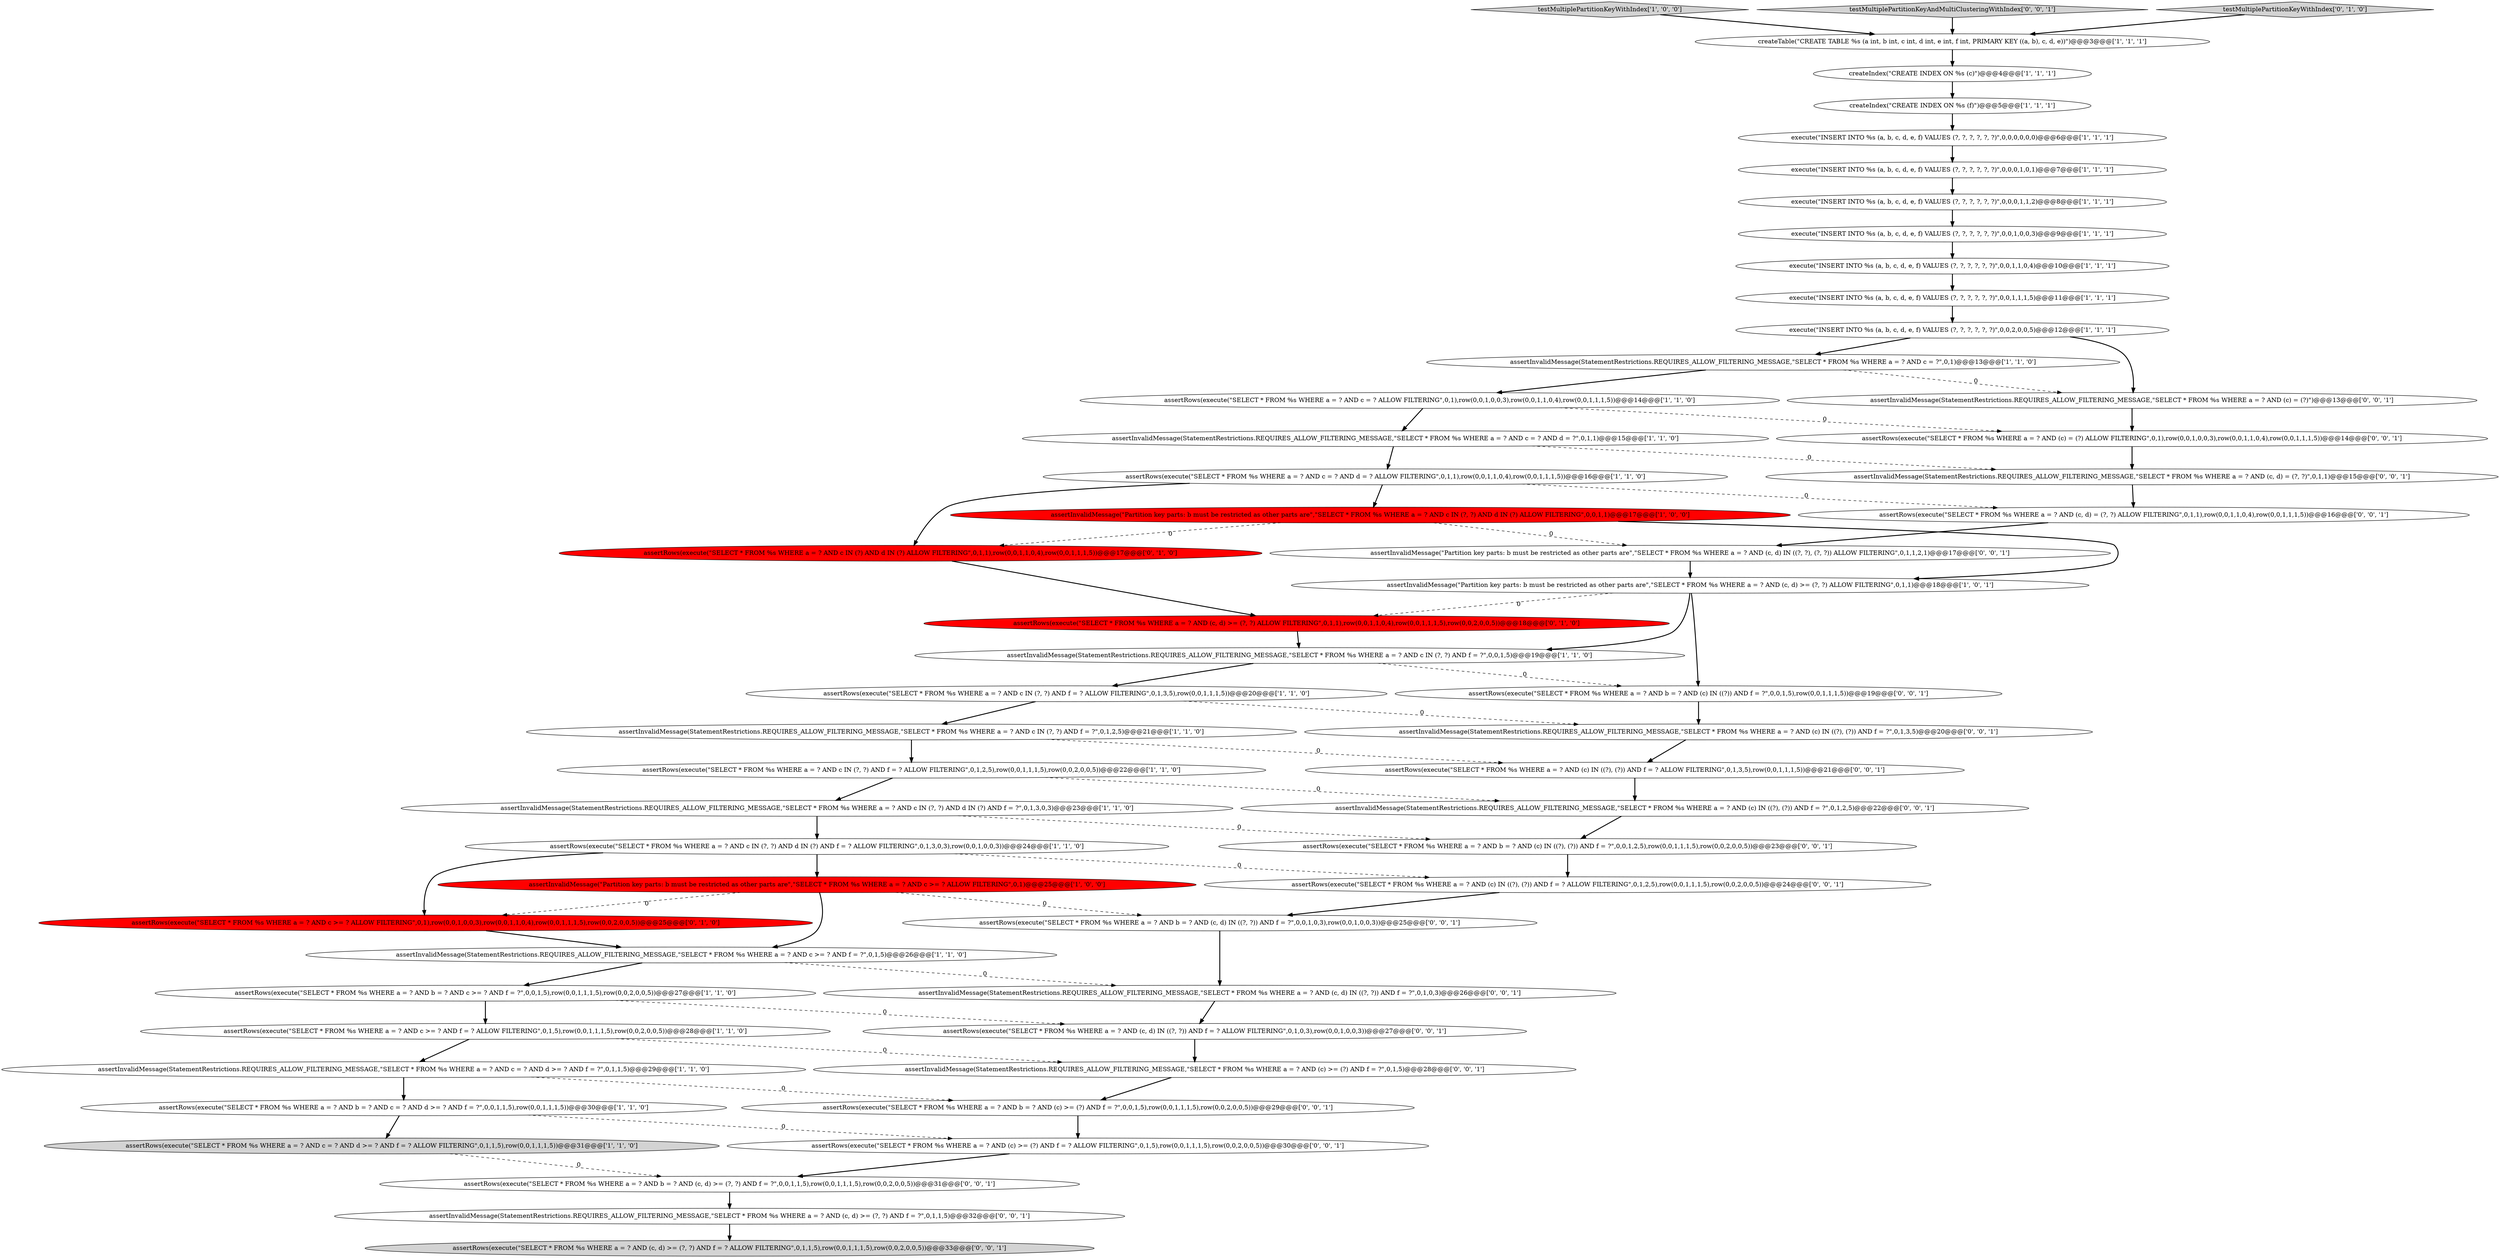 digraph {
9 [style = filled, label = "assertRows(execute(\"SELECT * FROM %s WHERE a = ? AND c = ? AND d >= ? AND f = ? ALLOW FILTERING\",0,1,1,5),row(0,0,1,1,1,5))@@@31@@@['1', '1', '0']", fillcolor = lightgray, shape = ellipse image = "AAA0AAABBB1BBB"];
35 [style = filled, label = "assertRows(execute(\"SELECT * FROM %s WHERE a = ? AND (c) = (?) ALLOW FILTERING\",0,1),row(0,0,1,0,0,3),row(0,0,1,1,0,4),row(0,0,1,1,1,5))@@@14@@@['0', '0', '1']", fillcolor = white, shape = ellipse image = "AAA0AAABBB3BBB"];
47 [style = filled, label = "assertRows(execute(\"SELECT * FROM %s WHERE a = ? AND (c) IN ((?), (?)) AND f = ? ALLOW FILTERING\",0,1,3,5),row(0,0,1,1,1,5))@@@21@@@['0', '0', '1']", fillcolor = white, shape = ellipse image = "AAA0AAABBB3BBB"];
26 [style = filled, label = "assertInvalidMessage(\"Partition key parts: b must be restricted as other parts are\",\"SELECT * FROM %s WHERE a = ? AND c IN (?, ?) AND d IN (?) ALLOW FILTERING\",0,0,1,1)@@@17@@@['1', '0', '0']", fillcolor = red, shape = ellipse image = "AAA1AAABBB1BBB"];
27 [style = filled, label = "createIndex(\"CREATE INDEX ON %s (f)\")@@@5@@@['1', '1', '1']", fillcolor = white, shape = ellipse image = "AAA0AAABBB1BBB"];
53 [style = filled, label = "assertInvalidMessage(StatementRestrictions.REQUIRES_ALLOW_FILTERING_MESSAGE,\"SELECT * FROM %s WHERE a = ? AND (c, d) >= (?, ?) AND f = ?\",0,1,1,5)@@@32@@@['0', '0', '1']", fillcolor = white, shape = ellipse image = "AAA0AAABBB3BBB"];
23 [style = filled, label = "assertInvalidMessage(StatementRestrictions.REQUIRES_ALLOW_FILTERING_MESSAGE,\"SELECT * FROM %s WHERE a = ? AND c IN (?, ?) AND d IN (?) AND f = ?\",0,1,3,0,3)@@@23@@@['1', '1', '0']", fillcolor = white, shape = ellipse image = "AAA0AAABBB1BBB"];
24 [style = filled, label = "execute(\"INSERT INTO %s (a, b, c, d, e, f) VALUES (?, ?, ?, ?, ?, ?)\",0,0,0,1,0,1)@@@7@@@['1', '1', '1']", fillcolor = white, shape = ellipse image = "AAA0AAABBB1BBB"];
33 [style = filled, label = "assertRows(execute(\"SELECT * FROM %s WHERE a = ? AND c IN (?) AND d IN (?) ALLOW FILTERING\",0,1,1),row(0,0,1,1,0,4),row(0,0,1,1,1,5))@@@17@@@['0', '1', '0']", fillcolor = red, shape = ellipse image = "AAA1AAABBB2BBB"];
44 [style = filled, label = "assertRows(execute(\"SELECT * FROM %s WHERE a = ? AND (c, d) >= (?, ?) AND f = ? ALLOW FILTERING\",0,1,1,5),row(0,0,1,1,1,5),row(0,0,2,0,0,5))@@@33@@@['0', '0', '1']", fillcolor = lightgray, shape = ellipse image = "AAA0AAABBB3BBB"];
0 [style = filled, label = "testMultiplePartitionKeyWithIndex['1', '0', '0']", fillcolor = lightgray, shape = diamond image = "AAA0AAABBB1BBB"];
21 [style = filled, label = "execute(\"INSERT INTO %s (a, b, c, d, e, f) VALUES (?, ?, ?, ?, ?, ?)\",0,0,0,0,0,0)@@@6@@@['1', '1', '1']", fillcolor = white, shape = ellipse image = "AAA0AAABBB1BBB"];
3 [style = filled, label = "assertRows(execute(\"SELECT * FROM %s WHERE a = ? AND c IN (?, ?) AND d IN (?) AND f = ? ALLOW FILTERING\",0,1,3,0,3),row(0,0,1,0,0,3))@@@24@@@['1', '1', '0']", fillcolor = white, shape = ellipse image = "AAA0AAABBB1BBB"];
19 [style = filled, label = "createIndex(\"CREATE INDEX ON %s (c)\")@@@4@@@['1', '1', '1']", fillcolor = white, shape = ellipse image = "AAA0AAABBB1BBB"];
36 [style = filled, label = "assertRows(execute(\"SELECT * FROM %s WHERE a = ? AND b = ? AND (c, d) >= (?, ?) AND f = ?\",0,0,1,1,5),row(0,0,1,1,1,5),row(0,0,2,0,0,5))@@@31@@@['0', '0', '1']", fillcolor = white, shape = ellipse image = "AAA0AAABBB3BBB"];
17 [style = filled, label = "execute(\"INSERT INTO %s (a, b, c, d, e, f) VALUES (?, ?, ?, ?, ?, ?)\",0,0,2,0,0,5)@@@12@@@['1', '1', '1']", fillcolor = white, shape = ellipse image = "AAA0AAABBB1BBB"];
28 [style = filled, label = "assertRows(execute(\"SELECT * FROM %s WHERE a = ? AND b = ? AND c >= ? AND f = ?\",0,0,1,5),row(0,0,1,1,1,5),row(0,0,2,0,0,5))@@@27@@@['1', '1', '0']", fillcolor = white, shape = ellipse image = "AAA0AAABBB1BBB"];
54 [style = filled, label = "assertRows(execute(\"SELECT * FROM %s WHERE a = ? AND b = ? AND (c) IN ((?), (?)) AND f = ?\",0,0,1,2,5),row(0,0,1,1,1,5),row(0,0,2,0,0,5))@@@23@@@['0', '0', '1']", fillcolor = white, shape = ellipse image = "AAA0AAABBB3BBB"];
46 [style = filled, label = "assertRows(execute(\"SELECT * FROM %s WHERE a = ? AND (c, d) = (?, ?) ALLOW FILTERING\",0,1,1),row(0,0,1,1,0,4),row(0,0,1,1,1,5))@@@16@@@['0', '0', '1']", fillcolor = white, shape = ellipse image = "AAA0AAABBB3BBB"];
12 [style = filled, label = "assertRows(execute(\"SELECT * FROM %s WHERE a = ? AND c IN (?, ?) AND f = ? ALLOW FILTERING\",0,1,2,5),row(0,0,1,1,1,5),row(0,0,2,0,0,5))@@@22@@@['1', '1', '0']", fillcolor = white, shape = ellipse image = "AAA0AAABBB1BBB"];
14 [style = filled, label = "assertInvalidMessage(StatementRestrictions.REQUIRES_ALLOW_FILTERING_MESSAGE,\"SELECT * FROM %s WHERE a = ? AND c >= ? AND f = ?\",0,1,5)@@@26@@@['1', '1', '0']", fillcolor = white, shape = ellipse image = "AAA0AAABBB1BBB"];
22 [style = filled, label = "assertRows(execute(\"SELECT * FROM %s WHERE a = ? AND c = ? AND d = ? ALLOW FILTERING\",0,1,1),row(0,0,1,1,0,4),row(0,0,1,1,1,5))@@@16@@@['1', '1', '0']", fillcolor = white, shape = ellipse image = "AAA0AAABBB1BBB"];
30 [style = filled, label = "assertRows(execute(\"SELECT * FROM %s WHERE a = ? AND c >= ? ALLOW FILTERING\",0,1),row(0,0,1,0,0,3),row(0,0,1,1,0,4),row(0,0,1,1,1,5),row(0,0,2,0,0,5))@@@25@@@['0', '1', '0']", fillcolor = red, shape = ellipse image = "AAA1AAABBB2BBB"];
32 [style = filled, label = "assertRows(execute(\"SELECT * FROM %s WHERE a = ? AND (c, d) >= (?, ?) ALLOW FILTERING\",0,1,1),row(0,0,1,1,0,4),row(0,0,1,1,1,5),row(0,0,2,0,0,5))@@@18@@@['0', '1', '0']", fillcolor = red, shape = ellipse image = "AAA1AAABBB2BBB"];
5 [style = filled, label = "assertInvalidMessage(StatementRestrictions.REQUIRES_ALLOW_FILTERING_MESSAGE,\"SELECT * FROM %s WHERE a = ? AND c = ? AND d = ?\",0,1,1)@@@15@@@['1', '1', '0']", fillcolor = white, shape = ellipse image = "AAA0AAABBB1BBB"];
40 [style = filled, label = "assertRows(execute(\"SELECT * FROM %s WHERE a = ? AND (c, d) IN ((?, ?)) AND f = ? ALLOW FILTERING\",0,1,0,3),row(0,0,1,0,0,3))@@@27@@@['0', '0', '1']", fillcolor = white, shape = ellipse image = "AAA0AAABBB3BBB"];
41 [style = filled, label = "assertRows(execute(\"SELECT * FROM %s WHERE a = ? AND (c) >= (?) AND f = ? ALLOW FILTERING\",0,1,5),row(0,0,1,1,1,5),row(0,0,2,0,0,5))@@@30@@@['0', '0', '1']", fillcolor = white, shape = ellipse image = "AAA0AAABBB3BBB"];
50 [style = filled, label = "assertRows(execute(\"SELECT * FROM %s WHERE a = ? AND b = ? AND (c, d) IN ((?, ?)) AND f = ?\",0,0,1,0,3),row(0,0,1,0,0,3))@@@25@@@['0', '0', '1']", fillcolor = white, shape = ellipse image = "AAA0AAABBB3BBB"];
20 [style = filled, label = "assertInvalidMessage(\"Partition key parts: b must be restricted as other parts are\",\"SELECT * FROM %s WHERE a = ? AND c >= ? ALLOW FILTERING\",0,1)@@@25@@@['1', '0', '0']", fillcolor = red, shape = ellipse image = "AAA1AAABBB1BBB"];
52 [style = filled, label = "assertInvalidMessage(\"Partition key parts: b must be restricted as other parts are\",\"SELECT * FROM %s WHERE a = ? AND (c, d) IN ((?, ?), (?, ?)) ALLOW FILTERING\",0,1,1,2,1)@@@17@@@['0', '0', '1']", fillcolor = white, shape = ellipse image = "AAA0AAABBB3BBB"];
34 [style = filled, label = "assertInvalidMessage(StatementRestrictions.REQUIRES_ALLOW_FILTERING_MESSAGE,\"SELECT * FROM %s WHERE a = ? AND (c, d) = (?, ?)\",0,1,1)@@@15@@@['0', '0', '1']", fillcolor = white, shape = ellipse image = "AAA0AAABBB3BBB"];
49 [style = filled, label = "testMultiplePartitionKeyAndMultiClusteringWithIndex['0', '0', '1']", fillcolor = lightgray, shape = diamond image = "AAA0AAABBB3BBB"];
10 [style = filled, label = "assertRows(execute(\"SELECT * FROM %s WHERE a = ? AND c IN (?, ?) AND f = ? ALLOW FILTERING\",0,1,3,5),row(0,0,1,1,1,5))@@@20@@@['1', '1', '0']", fillcolor = white, shape = ellipse image = "AAA0AAABBB1BBB"];
18 [style = filled, label = "assertRows(execute(\"SELECT * FROM %s WHERE a = ? AND c = ? ALLOW FILTERING\",0,1),row(0,0,1,0,0,3),row(0,0,1,1,0,4),row(0,0,1,1,1,5))@@@14@@@['1', '1', '0']", fillcolor = white, shape = ellipse image = "AAA0AAABBB1BBB"];
42 [style = filled, label = "assertInvalidMessage(StatementRestrictions.REQUIRES_ALLOW_FILTERING_MESSAGE,\"SELECT * FROM %s WHERE a = ? AND (c) >= (?) AND f = ?\",0,1,5)@@@28@@@['0', '0', '1']", fillcolor = white, shape = ellipse image = "AAA0AAABBB3BBB"];
7 [style = filled, label = "assertRows(execute(\"SELECT * FROM %s WHERE a = ? AND b = ? AND c = ? AND d >= ? AND f = ?\",0,0,1,1,5),row(0,0,1,1,1,5))@@@30@@@['1', '1', '0']", fillcolor = white, shape = ellipse image = "AAA0AAABBB1BBB"];
37 [style = filled, label = "assertInvalidMessage(StatementRestrictions.REQUIRES_ALLOW_FILTERING_MESSAGE,\"SELECT * FROM %s WHERE a = ? AND (c) = (?)\")@@@13@@@['0', '0', '1']", fillcolor = white, shape = ellipse image = "AAA0AAABBB3BBB"];
48 [style = filled, label = "assertInvalidMessage(StatementRestrictions.REQUIRES_ALLOW_FILTERING_MESSAGE,\"SELECT * FROM %s WHERE a = ? AND (c) IN ((?), (?)) AND f = ?\",0,1,2,5)@@@22@@@['0', '0', '1']", fillcolor = white, shape = ellipse image = "AAA0AAABBB3BBB"];
29 [style = filled, label = "createTable(\"CREATE TABLE %s (a int, b int, c int, d int, e int, f int, PRIMARY KEY ((a, b), c, d, e))\")@@@3@@@['1', '1', '1']", fillcolor = white, shape = ellipse image = "AAA0AAABBB1BBB"];
25 [style = filled, label = "execute(\"INSERT INTO %s (a, b, c, d, e, f) VALUES (?, ?, ?, ?, ?, ?)\",0,0,0,1,1,2)@@@8@@@['1', '1', '1']", fillcolor = white, shape = ellipse image = "AAA0AAABBB1BBB"];
43 [style = filled, label = "assertRows(execute(\"SELECT * FROM %s WHERE a = ? AND b = ? AND (c) >= (?) AND f = ?\",0,0,1,5),row(0,0,1,1,1,5),row(0,0,2,0,0,5))@@@29@@@['0', '0', '1']", fillcolor = white, shape = ellipse image = "AAA0AAABBB3BBB"];
16 [style = filled, label = "execute(\"INSERT INTO %s (a, b, c, d, e, f) VALUES (?, ?, ?, ?, ?, ?)\",0,0,1,1,0,4)@@@10@@@['1', '1', '1']", fillcolor = white, shape = ellipse image = "AAA0AAABBB1BBB"];
4 [style = filled, label = "assertInvalidMessage(StatementRestrictions.REQUIRES_ALLOW_FILTERING_MESSAGE,\"SELECT * FROM %s WHERE a = ? AND c = ? AND d >= ? AND f = ?\",0,1,1,5)@@@29@@@['1', '1', '0']", fillcolor = white, shape = ellipse image = "AAA0AAABBB1BBB"];
39 [style = filled, label = "assertInvalidMessage(StatementRestrictions.REQUIRES_ALLOW_FILTERING_MESSAGE,\"SELECT * FROM %s WHERE a = ? AND (c, d) IN ((?, ?)) AND f = ?\",0,1,0,3)@@@26@@@['0', '0', '1']", fillcolor = white, shape = ellipse image = "AAA0AAABBB3BBB"];
13 [style = filled, label = "execute(\"INSERT INTO %s (a, b, c, d, e, f) VALUES (?, ?, ?, ?, ?, ?)\",0,0,1,1,1,5)@@@11@@@['1', '1', '1']", fillcolor = white, shape = ellipse image = "AAA0AAABBB1BBB"];
8 [style = filled, label = "execute(\"INSERT INTO %s (a, b, c, d, e, f) VALUES (?, ?, ?, ?, ?, ?)\",0,0,1,0,0,3)@@@9@@@['1', '1', '1']", fillcolor = white, shape = ellipse image = "AAA0AAABBB1BBB"];
45 [style = filled, label = "assertRows(execute(\"SELECT * FROM %s WHERE a = ? AND (c) IN ((?), (?)) AND f = ? ALLOW FILTERING\",0,1,2,5),row(0,0,1,1,1,5),row(0,0,2,0,0,5))@@@24@@@['0', '0', '1']", fillcolor = white, shape = ellipse image = "AAA0AAABBB3BBB"];
31 [style = filled, label = "testMultiplePartitionKeyWithIndex['0', '1', '0']", fillcolor = lightgray, shape = diamond image = "AAA0AAABBB2BBB"];
38 [style = filled, label = "assertRows(execute(\"SELECT * FROM %s WHERE a = ? AND b = ? AND (c) IN ((?)) AND f = ?\",0,0,1,5),row(0,0,1,1,1,5))@@@19@@@['0', '0', '1']", fillcolor = white, shape = ellipse image = "AAA0AAABBB3BBB"];
51 [style = filled, label = "assertInvalidMessage(StatementRestrictions.REQUIRES_ALLOW_FILTERING_MESSAGE,\"SELECT * FROM %s WHERE a = ? AND (c) IN ((?), (?)) AND f = ?\",0,1,3,5)@@@20@@@['0', '0', '1']", fillcolor = white, shape = ellipse image = "AAA0AAABBB3BBB"];
2 [style = filled, label = "assertInvalidMessage(StatementRestrictions.REQUIRES_ALLOW_FILTERING_MESSAGE,\"SELECT * FROM %s WHERE a = ? AND c IN (?, ?) AND f = ?\",0,1,2,5)@@@21@@@['1', '1', '0']", fillcolor = white, shape = ellipse image = "AAA0AAABBB1BBB"];
11 [style = filled, label = "assertInvalidMessage(StatementRestrictions.REQUIRES_ALLOW_FILTERING_MESSAGE,\"SELECT * FROM %s WHERE a = ? AND c IN (?, ?) AND f = ?\",0,0,1,5)@@@19@@@['1', '1', '0']", fillcolor = white, shape = ellipse image = "AAA0AAABBB1BBB"];
15 [style = filled, label = "assertInvalidMessage(StatementRestrictions.REQUIRES_ALLOW_FILTERING_MESSAGE,\"SELECT * FROM %s WHERE a = ? AND c = ?\",0,1)@@@13@@@['1', '1', '0']", fillcolor = white, shape = ellipse image = "AAA0AAABBB1BBB"];
1 [style = filled, label = "assertRows(execute(\"SELECT * FROM %s WHERE a = ? AND c >= ? AND f = ? ALLOW FILTERING\",0,1,5),row(0,0,1,1,1,5),row(0,0,2,0,0,5))@@@28@@@['1', '1', '0']", fillcolor = white, shape = ellipse image = "AAA0AAABBB1BBB"];
6 [style = filled, label = "assertInvalidMessage(\"Partition key parts: b must be restricted as other parts are\",\"SELECT * FROM %s WHERE a = ? AND (c, d) >= (?, ?) ALLOW FILTERING\",0,1,1)@@@18@@@['1', '0', '1']", fillcolor = white, shape = ellipse image = "AAA0AAABBB1BBB"];
9->36 [style = dashed, label="0"];
1->42 [style = dashed, label="0"];
22->26 [style = bold, label=""];
8->16 [style = bold, label=""];
54->45 [style = bold, label=""];
1->4 [style = bold, label=""];
16->13 [style = bold, label=""];
22->33 [style = bold, label=""];
34->46 [style = bold, label=""];
42->43 [style = bold, label=""];
47->48 [style = bold, label=""];
15->37 [style = dashed, label="0"];
38->51 [style = bold, label=""];
28->40 [style = dashed, label="0"];
6->32 [style = dashed, label="0"];
36->53 [style = bold, label=""];
14->39 [style = dashed, label="0"];
26->33 [style = dashed, label="0"];
53->44 [style = bold, label=""];
31->29 [style = bold, label=""];
22->46 [style = dashed, label="0"];
14->28 [style = bold, label=""];
23->3 [style = bold, label=""];
21->24 [style = bold, label=""];
20->14 [style = bold, label=""];
28->1 [style = bold, label=""];
0->29 [style = bold, label=""];
2->47 [style = dashed, label="0"];
26->6 [style = bold, label=""];
17->37 [style = bold, label=""];
46->52 [style = bold, label=""];
15->18 [style = bold, label=""];
5->34 [style = dashed, label="0"];
50->39 [style = bold, label=""];
4->7 [style = bold, label=""];
2->12 [style = bold, label=""];
18->35 [style = dashed, label="0"];
48->54 [style = bold, label=""];
7->9 [style = bold, label=""];
11->38 [style = dashed, label="0"];
23->54 [style = dashed, label="0"];
20->50 [style = dashed, label="0"];
13->17 [style = bold, label=""];
6->38 [style = bold, label=""];
3->20 [style = bold, label=""];
41->36 [style = bold, label=""];
10->51 [style = dashed, label="0"];
4->43 [style = dashed, label="0"];
29->19 [style = bold, label=""];
11->10 [style = bold, label=""];
45->50 [style = bold, label=""];
24->25 [style = bold, label=""];
18->5 [style = bold, label=""];
19->27 [style = bold, label=""];
6->11 [style = bold, label=""];
51->47 [style = bold, label=""];
39->40 [style = bold, label=""];
52->6 [style = bold, label=""];
20->30 [style = dashed, label="0"];
17->15 [style = bold, label=""];
3->45 [style = dashed, label="0"];
30->14 [style = bold, label=""];
43->41 [style = bold, label=""];
33->32 [style = bold, label=""];
26->52 [style = dashed, label="0"];
25->8 [style = bold, label=""];
10->2 [style = bold, label=""];
12->23 [style = bold, label=""];
7->41 [style = dashed, label="0"];
37->35 [style = bold, label=""];
35->34 [style = bold, label=""];
32->11 [style = bold, label=""];
27->21 [style = bold, label=""];
5->22 [style = bold, label=""];
3->30 [style = bold, label=""];
40->42 [style = bold, label=""];
12->48 [style = dashed, label="0"];
49->29 [style = bold, label=""];
}
